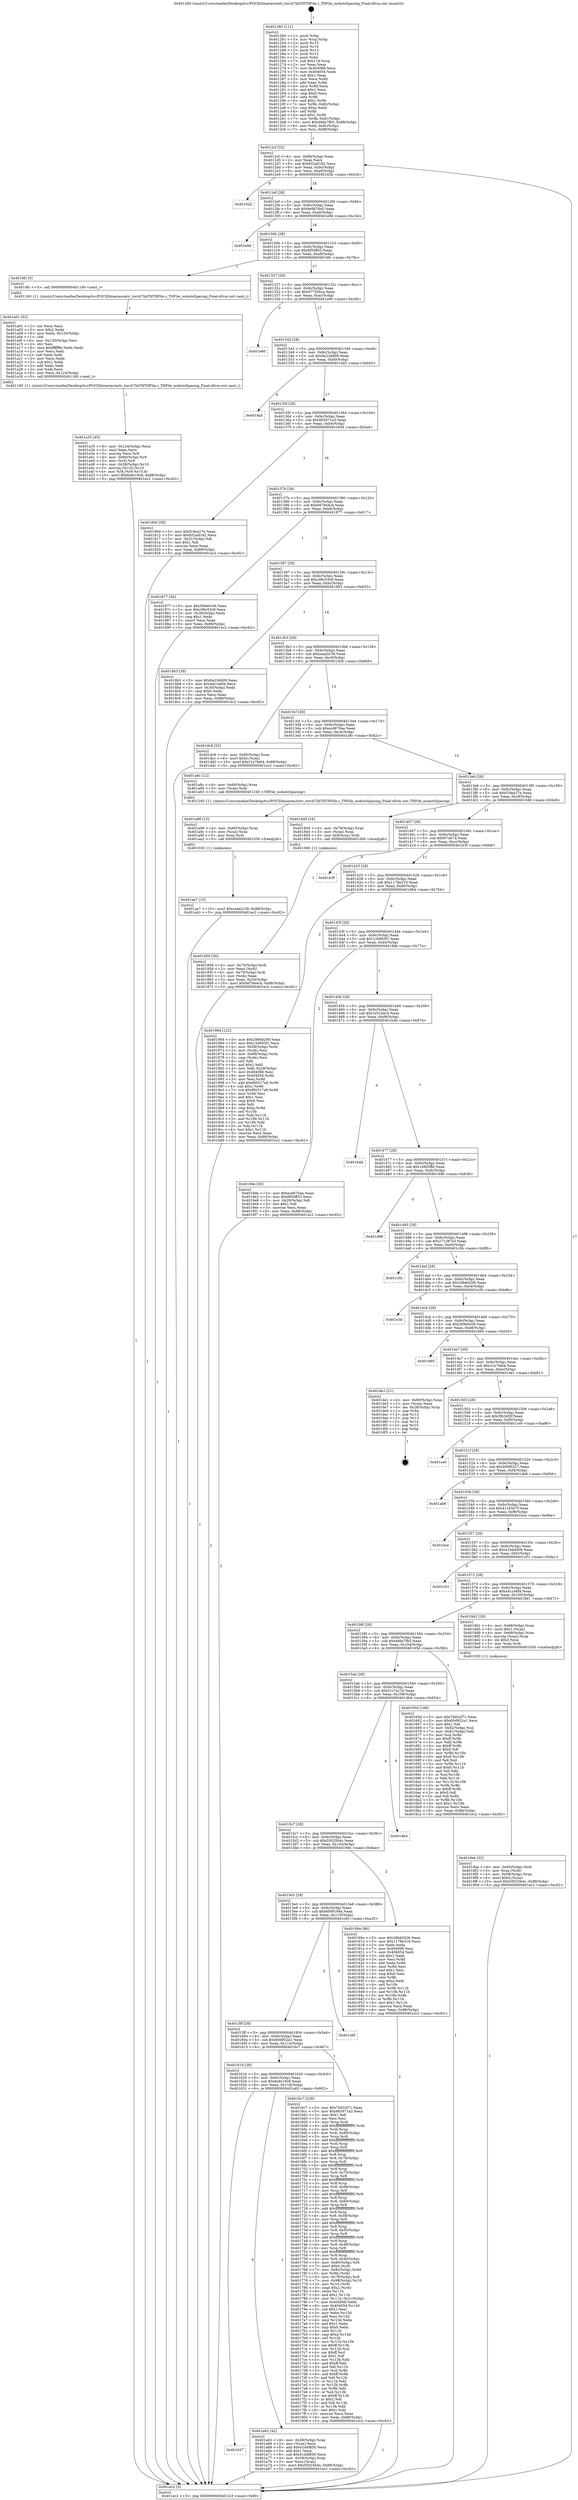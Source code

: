 digraph "0x401260" {
  label = "0x401260 (/mnt/c/Users/mathe/Desktop/tcc/POCII/binaries/extr_torch7libTHTHFile.c_THFile_noAutoSpacing_Final-ollvm.out::main(0))"
  labelloc = "t"
  node[shape=record]

  Entry [label="",width=0.3,height=0.3,shape=circle,fillcolor=black,style=filled]
  "0x4012cf" [label="{
     0x4012cf [32]\l
     | [instrs]\l
     &nbsp;&nbsp;0x4012cf \<+6\>: mov -0x88(%rbp),%eax\l
     &nbsp;&nbsp;0x4012d5 \<+2\>: mov %eax,%ecx\l
     &nbsp;&nbsp;0x4012d7 \<+6\>: sub $0x832a8182,%ecx\l
     &nbsp;&nbsp;0x4012dd \<+6\>: mov %eax,-0x9c(%rbp)\l
     &nbsp;&nbsp;0x4012e3 \<+6\>: mov %ecx,-0xa0(%rbp)\l
     &nbsp;&nbsp;0x4012e9 \<+6\>: je 000000000040182b \<main+0x5cb\>\l
  }"]
  "0x40182b" [label="{
     0x40182b\l
  }", style=dashed]
  "0x4012ef" [label="{
     0x4012ef [28]\l
     | [instrs]\l
     &nbsp;&nbsp;0x4012ef \<+5\>: jmp 00000000004012f4 \<main+0x94\>\l
     &nbsp;&nbsp;0x4012f4 \<+6\>: mov -0x9c(%rbp),%eax\l
     &nbsp;&nbsp;0x4012fa \<+5\>: sub $0x8e9b76a5,%eax\l
     &nbsp;&nbsp;0x4012ff \<+6\>: mov %eax,-0xa4(%rbp)\l
     &nbsp;&nbsp;0x401305 \<+6\>: je 0000000000401e9d \<main+0xc3d\>\l
  }"]
  Exit [label="",width=0.3,height=0.3,shape=circle,fillcolor=black,style=filled,peripheries=2]
  "0x401e9d" [label="{
     0x401e9d\l
  }", style=dashed]
  "0x40130b" [label="{
     0x40130b [28]\l
     | [instrs]\l
     &nbsp;&nbsp;0x40130b \<+5\>: jmp 0000000000401310 \<main+0xb0\>\l
     &nbsp;&nbsp;0x401310 \<+6\>: mov -0x9c(%rbp),%eax\l
     &nbsp;&nbsp;0x401316 \<+5\>: sub $0x8f50ff33,%eax\l
     &nbsp;&nbsp;0x40131b \<+6\>: mov %eax,-0xa8(%rbp)\l
     &nbsp;&nbsp;0x401321 \<+6\>: je 00000000004019fc \<main+0x79c\>\l
  }"]
  "0x401aa7" [label="{
     0x401aa7 [15]\l
     | [instrs]\l
     &nbsp;&nbsp;0x401aa7 \<+10\>: movl $0xcead2c39,-0x88(%rbp)\l
     &nbsp;&nbsp;0x401ab1 \<+5\>: jmp 0000000000401ec2 \<main+0xc62\>\l
  }"]
  "0x4019fc" [label="{
     0x4019fc [5]\l
     | [instrs]\l
     &nbsp;&nbsp;0x4019fc \<+5\>: call 0000000000401160 \<next_i\>\l
     | [calls]\l
     &nbsp;&nbsp;0x401160 \{1\} (/mnt/c/Users/mathe/Desktop/tcc/POCII/binaries/extr_torch7libTHTHFile.c_THFile_noAutoSpacing_Final-ollvm.out::next_i)\l
  }"]
  "0x401327" [label="{
     0x401327 [28]\l
     | [instrs]\l
     &nbsp;&nbsp;0x401327 \<+5\>: jmp 000000000040132c \<main+0xcc\>\l
     &nbsp;&nbsp;0x40132c \<+6\>: mov -0x9c(%rbp),%eax\l
     &nbsp;&nbsp;0x401332 \<+5\>: sub $0x97755bca,%eax\l
     &nbsp;&nbsp;0x401337 \<+6\>: mov %eax,-0xac(%rbp)\l
     &nbsp;&nbsp;0x40133d \<+6\>: je 0000000000401e60 \<main+0xc00\>\l
  }"]
  "0x401a98" [label="{
     0x401a98 [15]\l
     | [instrs]\l
     &nbsp;&nbsp;0x401a98 \<+4\>: mov -0x60(%rbp),%rax\l
     &nbsp;&nbsp;0x401a9c \<+3\>: mov (%rax),%rax\l
     &nbsp;&nbsp;0x401a9f \<+3\>: mov %rax,%rdi\l
     &nbsp;&nbsp;0x401aa2 \<+5\>: call 0000000000401030 \<free@plt\>\l
     | [calls]\l
     &nbsp;&nbsp;0x401030 \{1\} (unknown)\l
  }"]
  "0x401e60" [label="{
     0x401e60\l
  }", style=dashed]
  "0x401343" [label="{
     0x401343 [28]\l
     | [instrs]\l
     &nbsp;&nbsp;0x401343 \<+5\>: jmp 0000000000401348 \<main+0xe8\>\l
     &nbsp;&nbsp;0x401348 \<+6\>: mov -0x9c(%rbp),%eax\l
     &nbsp;&nbsp;0x40134e \<+5\>: sub $0x9a23dd09,%eax\l
     &nbsp;&nbsp;0x401353 \<+6\>: mov %eax,-0xb0(%rbp)\l
     &nbsp;&nbsp;0x401359 \<+6\>: je 0000000000401da5 \<main+0xb45\>\l
  }"]
  "0x401637" [label="{
     0x401637\l
  }", style=dashed]
  "0x401da5" [label="{
     0x401da5\l
  }", style=dashed]
  "0x40135f" [label="{
     0x40135f [28]\l
     | [instrs]\l
     &nbsp;&nbsp;0x40135f \<+5\>: jmp 0000000000401364 \<main+0x104\>\l
     &nbsp;&nbsp;0x401364 \<+6\>: mov -0x9c(%rbp),%eax\l
     &nbsp;&nbsp;0x40136a \<+5\>: sub $0x9b5971a3,%eax\l
     &nbsp;&nbsp;0x40136f \<+6\>: mov %eax,-0xb4(%rbp)\l
     &nbsp;&nbsp;0x401375 \<+6\>: je 000000000040180d \<main+0x5ad\>\l
  }"]
  "0x401a62" [label="{
     0x401a62 [42]\l
     | [instrs]\l
     &nbsp;&nbsp;0x401a62 \<+4\>: mov -0x58(%rbp),%rax\l
     &nbsp;&nbsp;0x401a66 \<+2\>: mov (%rax),%ecx\l
     &nbsp;&nbsp;0x401a68 \<+6\>: add $0x41d4f850,%ecx\l
     &nbsp;&nbsp;0x401a6e \<+3\>: add $0x1,%ecx\l
     &nbsp;&nbsp;0x401a71 \<+6\>: sub $0x41d4f850,%ecx\l
     &nbsp;&nbsp;0x401a77 \<+4\>: mov -0x58(%rbp),%rax\l
     &nbsp;&nbsp;0x401a7b \<+2\>: mov %ecx,(%rax)\l
     &nbsp;&nbsp;0x401a7d \<+10\>: movl $0x55025b4c,-0x88(%rbp)\l
     &nbsp;&nbsp;0x401a87 \<+5\>: jmp 0000000000401ec2 \<main+0xc62\>\l
  }"]
  "0x40180d" [label="{
     0x40180d [30]\l
     | [instrs]\l
     &nbsp;&nbsp;0x40180d \<+5\>: mov $0xf18ea27e,%eax\l
     &nbsp;&nbsp;0x401812 \<+5\>: mov $0x832a8182,%ecx\l
     &nbsp;&nbsp;0x401817 \<+3\>: mov -0x31(%rbp),%dl\l
     &nbsp;&nbsp;0x40181a \<+3\>: test $0x1,%dl\l
     &nbsp;&nbsp;0x40181d \<+3\>: cmovne %ecx,%eax\l
     &nbsp;&nbsp;0x401820 \<+6\>: mov %eax,-0x88(%rbp)\l
     &nbsp;&nbsp;0x401826 \<+5\>: jmp 0000000000401ec2 \<main+0xc62\>\l
  }"]
  "0x40137b" [label="{
     0x40137b [28]\l
     | [instrs]\l
     &nbsp;&nbsp;0x40137b \<+5\>: jmp 0000000000401380 \<main+0x120\>\l
     &nbsp;&nbsp;0x401380 \<+6\>: mov -0x9c(%rbp),%eax\l
     &nbsp;&nbsp;0x401386 \<+5\>: sub $0x9d76e4cd,%eax\l
     &nbsp;&nbsp;0x40138b \<+6\>: mov %eax,-0xb8(%rbp)\l
     &nbsp;&nbsp;0x401391 \<+6\>: je 0000000000401877 \<main+0x617\>\l
  }"]
  "0x401a35" [label="{
     0x401a35 [45]\l
     | [instrs]\l
     &nbsp;&nbsp;0x401a35 \<+6\>: mov -0x124(%rbp),%ecx\l
     &nbsp;&nbsp;0x401a3b \<+3\>: imul %eax,%ecx\l
     &nbsp;&nbsp;0x401a3e \<+3\>: movslq %ecx,%r8\l
     &nbsp;&nbsp;0x401a41 \<+4\>: mov -0x60(%rbp),%r9\l
     &nbsp;&nbsp;0x401a45 \<+3\>: mov (%r9),%r9\l
     &nbsp;&nbsp;0x401a48 \<+4\>: mov -0x58(%rbp),%r10\l
     &nbsp;&nbsp;0x401a4c \<+3\>: movslq (%r10),%r10\l
     &nbsp;&nbsp;0x401a4f \<+4\>: mov %r8,(%r9,%r10,8)\l
     &nbsp;&nbsp;0x401a53 \<+10\>: movl $0x6e8c19c8,-0x88(%rbp)\l
     &nbsp;&nbsp;0x401a5d \<+5\>: jmp 0000000000401ec2 \<main+0xc62\>\l
  }"]
  "0x401877" [label="{
     0x401877 [30]\l
     | [instrs]\l
     &nbsp;&nbsp;0x401877 \<+5\>: mov $0x309e0c06,%eax\l
     &nbsp;&nbsp;0x40187c \<+5\>: mov $0xc96c53c9,%ecx\l
     &nbsp;&nbsp;0x401881 \<+3\>: mov -0x30(%rbp),%edx\l
     &nbsp;&nbsp;0x401884 \<+3\>: cmp $0x1,%edx\l
     &nbsp;&nbsp;0x401887 \<+3\>: cmovl %ecx,%eax\l
     &nbsp;&nbsp;0x40188a \<+6\>: mov %eax,-0x88(%rbp)\l
     &nbsp;&nbsp;0x401890 \<+5\>: jmp 0000000000401ec2 \<main+0xc62\>\l
  }"]
  "0x401397" [label="{
     0x401397 [28]\l
     | [instrs]\l
     &nbsp;&nbsp;0x401397 \<+5\>: jmp 000000000040139c \<main+0x13c\>\l
     &nbsp;&nbsp;0x40139c \<+6\>: mov -0x9c(%rbp),%eax\l
     &nbsp;&nbsp;0x4013a2 \<+5\>: sub $0xc96c53c9,%eax\l
     &nbsp;&nbsp;0x4013a7 \<+6\>: mov %eax,-0xbc(%rbp)\l
     &nbsp;&nbsp;0x4013ad \<+6\>: je 00000000004018b3 \<main+0x653\>\l
  }"]
  "0x401a01" [label="{
     0x401a01 [52]\l
     | [instrs]\l
     &nbsp;&nbsp;0x401a01 \<+2\>: xor %ecx,%ecx\l
     &nbsp;&nbsp;0x401a03 \<+5\>: mov $0x2,%edx\l
     &nbsp;&nbsp;0x401a08 \<+6\>: mov %edx,-0x120(%rbp)\l
     &nbsp;&nbsp;0x401a0e \<+1\>: cltd\l
     &nbsp;&nbsp;0x401a0f \<+6\>: mov -0x120(%rbp),%esi\l
     &nbsp;&nbsp;0x401a15 \<+2\>: idiv %esi\l
     &nbsp;&nbsp;0x401a17 \<+6\>: imul $0xfffffffe,%edx,%edx\l
     &nbsp;&nbsp;0x401a1d \<+2\>: mov %ecx,%edi\l
     &nbsp;&nbsp;0x401a1f \<+2\>: sub %edx,%edi\l
     &nbsp;&nbsp;0x401a21 \<+2\>: mov %ecx,%edx\l
     &nbsp;&nbsp;0x401a23 \<+3\>: sub $0x1,%edx\l
     &nbsp;&nbsp;0x401a26 \<+2\>: add %edx,%edi\l
     &nbsp;&nbsp;0x401a28 \<+2\>: sub %edi,%ecx\l
     &nbsp;&nbsp;0x401a2a \<+6\>: mov %ecx,-0x124(%rbp)\l
     &nbsp;&nbsp;0x401a30 \<+5\>: call 0000000000401160 \<next_i\>\l
     | [calls]\l
     &nbsp;&nbsp;0x401160 \{1\} (/mnt/c/Users/mathe/Desktop/tcc/POCII/binaries/extr_torch7libTHTHFile.c_THFile_noAutoSpacing_Final-ollvm.out::next_i)\l
  }"]
  "0x4018b3" [label="{
     0x4018b3 [30]\l
     | [instrs]\l
     &nbsp;&nbsp;0x4018b3 \<+5\>: mov $0x9a23dd09,%eax\l
     &nbsp;&nbsp;0x4018b8 \<+5\>: mov $0x44c1e6f4,%ecx\l
     &nbsp;&nbsp;0x4018bd \<+3\>: mov -0x30(%rbp),%edx\l
     &nbsp;&nbsp;0x4018c0 \<+3\>: cmp $0x0,%edx\l
     &nbsp;&nbsp;0x4018c3 \<+3\>: cmove %ecx,%eax\l
     &nbsp;&nbsp;0x4018c6 \<+6\>: mov %eax,-0x88(%rbp)\l
     &nbsp;&nbsp;0x4018cc \<+5\>: jmp 0000000000401ec2 \<main+0xc62\>\l
  }"]
  "0x4013b3" [label="{
     0x4013b3 [28]\l
     | [instrs]\l
     &nbsp;&nbsp;0x4013b3 \<+5\>: jmp 00000000004013b8 \<main+0x158\>\l
     &nbsp;&nbsp;0x4013b8 \<+6\>: mov -0x9c(%rbp),%eax\l
     &nbsp;&nbsp;0x4013be \<+5\>: sub $0xcead2c39,%eax\l
     &nbsp;&nbsp;0x4013c3 \<+6\>: mov %eax,-0xc0(%rbp)\l
     &nbsp;&nbsp;0x4013c9 \<+6\>: je 0000000000401dc8 \<main+0xb68\>\l
  }"]
  "0x4018ee" [label="{
     0x4018ee [32]\l
     | [instrs]\l
     &nbsp;&nbsp;0x4018ee \<+4\>: mov -0x60(%rbp),%rdi\l
     &nbsp;&nbsp;0x4018f2 \<+3\>: mov %rax,(%rdi)\l
     &nbsp;&nbsp;0x4018f5 \<+4\>: mov -0x58(%rbp),%rax\l
     &nbsp;&nbsp;0x4018f9 \<+6\>: movl $0x0,(%rax)\l
     &nbsp;&nbsp;0x4018ff \<+10\>: movl $0x55025b4c,-0x88(%rbp)\l
     &nbsp;&nbsp;0x401909 \<+5\>: jmp 0000000000401ec2 \<main+0xc62\>\l
  }"]
  "0x401dc8" [label="{
     0x401dc8 [25]\l
     | [instrs]\l
     &nbsp;&nbsp;0x401dc8 \<+4\>: mov -0x80(%rbp),%rax\l
     &nbsp;&nbsp;0x401dcc \<+6\>: movl $0x0,(%rax)\l
     &nbsp;&nbsp;0x401dd2 \<+10\>: movl $0x31e7fa64,-0x88(%rbp)\l
     &nbsp;&nbsp;0x401ddc \<+5\>: jmp 0000000000401ec2 \<main+0xc62\>\l
  }"]
  "0x4013cf" [label="{
     0x4013cf [28]\l
     | [instrs]\l
     &nbsp;&nbsp;0x4013cf \<+5\>: jmp 00000000004013d4 \<main+0x174\>\l
     &nbsp;&nbsp;0x4013d4 \<+6\>: mov -0x9c(%rbp),%eax\l
     &nbsp;&nbsp;0x4013da \<+5\>: sub $0xecd670ae,%eax\l
     &nbsp;&nbsp;0x4013df \<+6\>: mov %eax,-0xc4(%rbp)\l
     &nbsp;&nbsp;0x4013e5 \<+6\>: je 0000000000401a8c \<main+0x82c\>\l
  }"]
  "0x401859" [label="{
     0x401859 [30]\l
     | [instrs]\l
     &nbsp;&nbsp;0x401859 \<+4\>: mov -0x70(%rbp),%rdi\l
     &nbsp;&nbsp;0x40185d \<+2\>: mov %eax,(%rdi)\l
     &nbsp;&nbsp;0x40185f \<+4\>: mov -0x70(%rbp),%rdi\l
     &nbsp;&nbsp;0x401863 \<+2\>: mov (%rdi),%eax\l
     &nbsp;&nbsp;0x401865 \<+3\>: mov %eax,-0x30(%rbp)\l
     &nbsp;&nbsp;0x401868 \<+10\>: movl $0x9d76e4cd,-0x88(%rbp)\l
     &nbsp;&nbsp;0x401872 \<+5\>: jmp 0000000000401ec2 \<main+0xc62\>\l
  }"]
  "0x401a8c" [label="{
     0x401a8c [12]\l
     | [instrs]\l
     &nbsp;&nbsp;0x401a8c \<+4\>: mov -0x60(%rbp),%rax\l
     &nbsp;&nbsp;0x401a90 \<+3\>: mov (%rax),%rdi\l
     &nbsp;&nbsp;0x401a93 \<+5\>: call 0000000000401240 \<THFile_noAutoSpacing\>\l
     | [calls]\l
     &nbsp;&nbsp;0x401240 \{1\} (/mnt/c/Users/mathe/Desktop/tcc/POCII/binaries/extr_torch7libTHTHFile.c_THFile_noAutoSpacing_Final-ollvm.out::THFile_noAutoSpacing)\l
  }"]
  "0x4013eb" [label="{
     0x4013eb [28]\l
     | [instrs]\l
     &nbsp;&nbsp;0x4013eb \<+5\>: jmp 00000000004013f0 \<main+0x190\>\l
     &nbsp;&nbsp;0x4013f0 \<+6\>: mov -0x9c(%rbp),%eax\l
     &nbsp;&nbsp;0x4013f6 \<+5\>: sub $0xf18ea27e,%eax\l
     &nbsp;&nbsp;0x4013fb \<+6\>: mov %eax,-0xc8(%rbp)\l
     &nbsp;&nbsp;0x401401 \<+6\>: je 0000000000401849 \<main+0x5e9\>\l
  }"]
  "0x40161b" [label="{
     0x40161b [28]\l
     | [instrs]\l
     &nbsp;&nbsp;0x40161b \<+5\>: jmp 0000000000401620 \<main+0x3c0\>\l
     &nbsp;&nbsp;0x401620 \<+6\>: mov -0x9c(%rbp),%eax\l
     &nbsp;&nbsp;0x401626 \<+5\>: sub $0x6e8c19c8,%eax\l
     &nbsp;&nbsp;0x40162b \<+6\>: mov %eax,-0x118(%rbp)\l
     &nbsp;&nbsp;0x401631 \<+6\>: je 0000000000401a62 \<main+0x802\>\l
  }"]
  "0x401849" [label="{
     0x401849 [16]\l
     | [instrs]\l
     &nbsp;&nbsp;0x401849 \<+4\>: mov -0x78(%rbp),%rax\l
     &nbsp;&nbsp;0x40184d \<+3\>: mov (%rax),%rax\l
     &nbsp;&nbsp;0x401850 \<+4\>: mov 0x8(%rax),%rdi\l
     &nbsp;&nbsp;0x401854 \<+5\>: call 0000000000401060 \<atoi@plt\>\l
     | [calls]\l
     &nbsp;&nbsp;0x401060 \{1\} (unknown)\l
  }"]
  "0x401407" [label="{
     0x401407 [28]\l
     | [instrs]\l
     &nbsp;&nbsp;0x401407 \<+5\>: jmp 000000000040140c \<main+0x1ac\>\l
     &nbsp;&nbsp;0x40140c \<+6\>: mov -0x9c(%rbp),%eax\l
     &nbsp;&nbsp;0x401412 \<+5\>: sub $0x97cfc74,%eax\l
     &nbsp;&nbsp;0x401417 \<+6\>: mov %eax,-0xcc(%rbp)\l
     &nbsp;&nbsp;0x40141d \<+6\>: je 0000000000401b3f \<main+0x8df\>\l
  }"]
  "0x4016c7" [label="{
     0x4016c7 [326]\l
     | [instrs]\l
     &nbsp;&nbsp;0x4016c7 \<+5\>: mov $0x7b92cf71,%eax\l
     &nbsp;&nbsp;0x4016cc \<+5\>: mov $0x9b5971a3,%ecx\l
     &nbsp;&nbsp;0x4016d1 \<+2\>: mov $0x1,%dl\l
     &nbsp;&nbsp;0x4016d3 \<+2\>: xor %esi,%esi\l
     &nbsp;&nbsp;0x4016d5 \<+3\>: mov %rsp,%rdi\l
     &nbsp;&nbsp;0x4016d8 \<+4\>: add $0xfffffffffffffff0,%rdi\l
     &nbsp;&nbsp;0x4016dc \<+3\>: mov %rdi,%rsp\l
     &nbsp;&nbsp;0x4016df \<+4\>: mov %rdi,-0x80(%rbp)\l
     &nbsp;&nbsp;0x4016e3 \<+3\>: mov %rsp,%rdi\l
     &nbsp;&nbsp;0x4016e6 \<+4\>: add $0xfffffffffffffff0,%rdi\l
     &nbsp;&nbsp;0x4016ea \<+3\>: mov %rdi,%rsp\l
     &nbsp;&nbsp;0x4016ed \<+3\>: mov %rsp,%r8\l
     &nbsp;&nbsp;0x4016f0 \<+4\>: add $0xfffffffffffffff0,%r8\l
     &nbsp;&nbsp;0x4016f4 \<+3\>: mov %r8,%rsp\l
     &nbsp;&nbsp;0x4016f7 \<+4\>: mov %r8,-0x78(%rbp)\l
     &nbsp;&nbsp;0x4016fb \<+3\>: mov %rsp,%r8\l
     &nbsp;&nbsp;0x4016fe \<+4\>: add $0xfffffffffffffff0,%r8\l
     &nbsp;&nbsp;0x401702 \<+3\>: mov %r8,%rsp\l
     &nbsp;&nbsp;0x401705 \<+4\>: mov %r8,-0x70(%rbp)\l
     &nbsp;&nbsp;0x401709 \<+3\>: mov %rsp,%r8\l
     &nbsp;&nbsp;0x40170c \<+4\>: add $0xfffffffffffffff0,%r8\l
     &nbsp;&nbsp;0x401710 \<+3\>: mov %r8,%rsp\l
     &nbsp;&nbsp;0x401713 \<+4\>: mov %r8,-0x68(%rbp)\l
     &nbsp;&nbsp;0x401717 \<+3\>: mov %rsp,%r8\l
     &nbsp;&nbsp;0x40171a \<+4\>: add $0xfffffffffffffff0,%r8\l
     &nbsp;&nbsp;0x40171e \<+3\>: mov %r8,%rsp\l
     &nbsp;&nbsp;0x401721 \<+4\>: mov %r8,-0x60(%rbp)\l
     &nbsp;&nbsp;0x401725 \<+3\>: mov %rsp,%r8\l
     &nbsp;&nbsp;0x401728 \<+4\>: add $0xfffffffffffffff0,%r8\l
     &nbsp;&nbsp;0x40172c \<+3\>: mov %r8,%rsp\l
     &nbsp;&nbsp;0x40172f \<+4\>: mov %r8,-0x58(%rbp)\l
     &nbsp;&nbsp;0x401733 \<+3\>: mov %rsp,%r8\l
     &nbsp;&nbsp;0x401736 \<+4\>: add $0xfffffffffffffff0,%r8\l
     &nbsp;&nbsp;0x40173a \<+3\>: mov %r8,%rsp\l
     &nbsp;&nbsp;0x40173d \<+4\>: mov %r8,-0x50(%rbp)\l
     &nbsp;&nbsp;0x401741 \<+3\>: mov %rsp,%r8\l
     &nbsp;&nbsp;0x401744 \<+4\>: add $0xfffffffffffffff0,%r8\l
     &nbsp;&nbsp;0x401748 \<+3\>: mov %r8,%rsp\l
     &nbsp;&nbsp;0x40174b \<+4\>: mov %r8,-0x48(%rbp)\l
     &nbsp;&nbsp;0x40174f \<+3\>: mov %rsp,%r8\l
     &nbsp;&nbsp;0x401752 \<+4\>: add $0xfffffffffffffff0,%r8\l
     &nbsp;&nbsp;0x401756 \<+3\>: mov %r8,%rsp\l
     &nbsp;&nbsp;0x401759 \<+4\>: mov %r8,-0x40(%rbp)\l
     &nbsp;&nbsp;0x40175d \<+4\>: mov -0x80(%rbp),%r8\l
     &nbsp;&nbsp;0x401761 \<+7\>: movl $0x0,(%r8)\l
     &nbsp;&nbsp;0x401768 \<+7\>: mov -0x8c(%rbp),%r9d\l
     &nbsp;&nbsp;0x40176f \<+3\>: mov %r9d,(%rdi)\l
     &nbsp;&nbsp;0x401772 \<+4\>: mov -0x78(%rbp),%r8\l
     &nbsp;&nbsp;0x401776 \<+7\>: mov -0x98(%rbp),%r10\l
     &nbsp;&nbsp;0x40177d \<+3\>: mov %r10,(%r8)\l
     &nbsp;&nbsp;0x401780 \<+3\>: cmpl $0x2,(%rdi)\l
     &nbsp;&nbsp;0x401783 \<+4\>: setne %r11b\l
     &nbsp;&nbsp;0x401787 \<+4\>: and $0x1,%r11b\l
     &nbsp;&nbsp;0x40178b \<+4\>: mov %r11b,-0x31(%rbp)\l
     &nbsp;&nbsp;0x40178f \<+7\>: mov 0x404068,%ebx\l
     &nbsp;&nbsp;0x401796 \<+8\>: mov 0x404054,%r14d\l
     &nbsp;&nbsp;0x40179e \<+3\>: sub $0x1,%esi\l
     &nbsp;&nbsp;0x4017a1 \<+3\>: mov %ebx,%r15d\l
     &nbsp;&nbsp;0x4017a4 \<+3\>: add %esi,%r15d\l
     &nbsp;&nbsp;0x4017a7 \<+4\>: imul %r15d,%ebx\l
     &nbsp;&nbsp;0x4017ab \<+3\>: and $0x1,%ebx\l
     &nbsp;&nbsp;0x4017ae \<+3\>: cmp $0x0,%ebx\l
     &nbsp;&nbsp;0x4017b1 \<+4\>: sete %r11b\l
     &nbsp;&nbsp;0x4017b5 \<+4\>: cmp $0xa,%r14d\l
     &nbsp;&nbsp;0x4017b9 \<+4\>: setl %r12b\l
     &nbsp;&nbsp;0x4017bd \<+3\>: mov %r11b,%r13b\l
     &nbsp;&nbsp;0x4017c0 \<+4\>: xor $0xff,%r13b\l
     &nbsp;&nbsp;0x4017c4 \<+3\>: mov %r12b,%sil\l
     &nbsp;&nbsp;0x4017c7 \<+4\>: xor $0xff,%sil\l
     &nbsp;&nbsp;0x4017cb \<+3\>: xor $0x1,%dl\l
     &nbsp;&nbsp;0x4017ce \<+3\>: mov %r13b,%dil\l
     &nbsp;&nbsp;0x4017d1 \<+4\>: and $0xff,%dil\l
     &nbsp;&nbsp;0x4017d5 \<+3\>: and %dl,%r11b\l
     &nbsp;&nbsp;0x4017d8 \<+3\>: mov %sil,%r8b\l
     &nbsp;&nbsp;0x4017db \<+4\>: and $0xff,%r8b\l
     &nbsp;&nbsp;0x4017df \<+3\>: and %dl,%r12b\l
     &nbsp;&nbsp;0x4017e2 \<+3\>: or %r11b,%dil\l
     &nbsp;&nbsp;0x4017e5 \<+3\>: or %r12b,%r8b\l
     &nbsp;&nbsp;0x4017e8 \<+3\>: xor %r8b,%dil\l
     &nbsp;&nbsp;0x4017eb \<+3\>: or %sil,%r13b\l
     &nbsp;&nbsp;0x4017ee \<+4\>: xor $0xff,%r13b\l
     &nbsp;&nbsp;0x4017f2 \<+3\>: or $0x1,%dl\l
     &nbsp;&nbsp;0x4017f5 \<+3\>: and %dl,%r13b\l
     &nbsp;&nbsp;0x4017f8 \<+3\>: or %r13b,%dil\l
     &nbsp;&nbsp;0x4017fb \<+4\>: test $0x1,%dil\l
     &nbsp;&nbsp;0x4017ff \<+3\>: cmovne %ecx,%eax\l
     &nbsp;&nbsp;0x401802 \<+6\>: mov %eax,-0x88(%rbp)\l
     &nbsp;&nbsp;0x401808 \<+5\>: jmp 0000000000401ec2 \<main+0xc62\>\l
  }"]
  "0x401b3f" [label="{
     0x401b3f\l
  }", style=dashed]
  "0x401423" [label="{
     0x401423 [28]\l
     | [instrs]\l
     &nbsp;&nbsp;0x401423 \<+5\>: jmp 0000000000401428 \<main+0x1c8\>\l
     &nbsp;&nbsp;0x401428 \<+6\>: mov -0x9c(%rbp),%eax\l
     &nbsp;&nbsp;0x40142e \<+5\>: sub $0x1178e319,%eax\l
     &nbsp;&nbsp;0x401433 \<+6\>: mov %eax,-0xd0(%rbp)\l
     &nbsp;&nbsp;0x401439 \<+6\>: je 0000000000401964 \<main+0x704\>\l
  }"]
  "0x4015ff" [label="{
     0x4015ff [28]\l
     | [instrs]\l
     &nbsp;&nbsp;0x4015ff \<+5\>: jmp 0000000000401604 \<main+0x3a4\>\l
     &nbsp;&nbsp;0x401604 \<+6\>: mov -0x9c(%rbp),%eax\l
     &nbsp;&nbsp;0x40160a \<+5\>: sub $0x60d952a1,%eax\l
     &nbsp;&nbsp;0x40160f \<+6\>: mov %eax,-0x114(%rbp)\l
     &nbsp;&nbsp;0x401615 \<+6\>: je 00000000004016c7 \<main+0x467\>\l
  }"]
  "0x401964" [label="{
     0x401964 [122]\l
     | [instrs]\l
     &nbsp;&nbsp;0x401964 \<+5\>: mov $0x29b6d206,%eax\l
     &nbsp;&nbsp;0x401969 \<+5\>: mov $0x126993f1,%ecx\l
     &nbsp;&nbsp;0x40196e \<+4\>: mov -0x58(%rbp),%rdx\l
     &nbsp;&nbsp;0x401972 \<+2\>: mov (%rdx),%esi\l
     &nbsp;&nbsp;0x401974 \<+4\>: mov -0x68(%rbp),%rdx\l
     &nbsp;&nbsp;0x401978 \<+2\>: cmp (%rdx),%esi\l
     &nbsp;&nbsp;0x40197a \<+4\>: setl %dil\l
     &nbsp;&nbsp;0x40197e \<+4\>: and $0x1,%dil\l
     &nbsp;&nbsp;0x401982 \<+4\>: mov %dil,-0x29(%rbp)\l
     &nbsp;&nbsp;0x401986 \<+7\>: mov 0x404068,%esi\l
     &nbsp;&nbsp;0x40198d \<+8\>: mov 0x404054,%r8d\l
     &nbsp;&nbsp;0x401995 \<+3\>: mov %esi,%r9d\l
     &nbsp;&nbsp;0x401998 \<+7\>: add $0xf60317a9,%r9d\l
     &nbsp;&nbsp;0x40199f \<+4\>: sub $0x1,%r9d\l
     &nbsp;&nbsp;0x4019a3 \<+7\>: sub $0xf60317a9,%r9d\l
     &nbsp;&nbsp;0x4019aa \<+4\>: imul %r9d,%esi\l
     &nbsp;&nbsp;0x4019ae \<+3\>: and $0x1,%esi\l
     &nbsp;&nbsp;0x4019b1 \<+3\>: cmp $0x0,%esi\l
     &nbsp;&nbsp;0x4019b4 \<+4\>: sete %dil\l
     &nbsp;&nbsp;0x4019b8 \<+4\>: cmp $0xa,%r8d\l
     &nbsp;&nbsp;0x4019bc \<+4\>: setl %r10b\l
     &nbsp;&nbsp;0x4019c0 \<+3\>: mov %dil,%r11b\l
     &nbsp;&nbsp;0x4019c3 \<+3\>: and %r10b,%r11b\l
     &nbsp;&nbsp;0x4019c6 \<+3\>: xor %r10b,%dil\l
     &nbsp;&nbsp;0x4019c9 \<+3\>: or %dil,%r11b\l
     &nbsp;&nbsp;0x4019cc \<+4\>: test $0x1,%r11b\l
     &nbsp;&nbsp;0x4019d0 \<+3\>: cmovne %ecx,%eax\l
     &nbsp;&nbsp;0x4019d3 \<+6\>: mov %eax,-0x88(%rbp)\l
     &nbsp;&nbsp;0x4019d9 \<+5\>: jmp 0000000000401ec2 \<main+0xc62\>\l
  }"]
  "0x40143f" [label="{
     0x40143f [28]\l
     | [instrs]\l
     &nbsp;&nbsp;0x40143f \<+5\>: jmp 0000000000401444 \<main+0x1e4\>\l
     &nbsp;&nbsp;0x401444 \<+6\>: mov -0x9c(%rbp),%eax\l
     &nbsp;&nbsp;0x40144a \<+5\>: sub $0x126993f1,%eax\l
     &nbsp;&nbsp;0x40144f \<+6\>: mov %eax,-0xd4(%rbp)\l
     &nbsp;&nbsp;0x401455 \<+6\>: je 00000000004019de \<main+0x77e\>\l
  }"]
  "0x401c85" [label="{
     0x401c85\l
  }", style=dashed]
  "0x4019de" [label="{
     0x4019de [30]\l
     | [instrs]\l
     &nbsp;&nbsp;0x4019de \<+5\>: mov $0xecd670ae,%eax\l
     &nbsp;&nbsp;0x4019e3 \<+5\>: mov $0x8f50ff33,%ecx\l
     &nbsp;&nbsp;0x4019e8 \<+3\>: mov -0x29(%rbp),%dl\l
     &nbsp;&nbsp;0x4019eb \<+3\>: test $0x1,%dl\l
     &nbsp;&nbsp;0x4019ee \<+3\>: cmovne %ecx,%eax\l
     &nbsp;&nbsp;0x4019f1 \<+6\>: mov %eax,-0x88(%rbp)\l
     &nbsp;&nbsp;0x4019f7 \<+5\>: jmp 0000000000401ec2 \<main+0xc62\>\l
  }"]
  "0x40145b" [label="{
     0x40145b [28]\l
     | [instrs]\l
     &nbsp;&nbsp;0x40145b \<+5\>: jmp 0000000000401460 \<main+0x200\>\l
     &nbsp;&nbsp;0x401460 \<+6\>: mov -0x9c(%rbp),%eax\l
     &nbsp;&nbsp;0x401466 \<+5\>: sub $0x1e51bec4,%eax\l
     &nbsp;&nbsp;0x40146b \<+6\>: mov %eax,-0xd8(%rbp)\l
     &nbsp;&nbsp;0x401471 \<+6\>: je 0000000000401bdd \<main+0x97d\>\l
  }"]
  "0x4015e3" [label="{
     0x4015e3 [28]\l
     | [instrs]\l
     &nbsp;&nbsp;0x4015e3 \<+5\>: jmp 00000000004015e8 \<main+0x388\>\l
     &nbsp;&nbsp;0x4015e8 \<+6\>: mov -0x9c(%rbp),%eax\l
     &nbsp;&nbsp;0x4015ee \<+5\>: sub $0x6009168a,%eax\l
     &nbsp;&nbsp;0x4015f3 \<+6\>: mov %eax,-0x110(%rbp)\l
     &nbsp;&nbsp;0x4015f9 \<+6\>: je 0000000000401c85 \<main+0xa25\>\l
  }"]
  "0x401bdd" [label="{
     0x401bdd\l
  }", style=dashed]
  "0x401477" [label="{
     0x401477 [28]\l
     | [instrs]\l
     &nbsp;&nbsp;0x401477 \<+5\>: jmp 000000000040147c \<main+0x21c\>\l
     &nbsp;&nbsp;0x40147c \<+6\>: mov -0x9c(%rbp),%eax\l
     &nbsp;&nbsp;0x401482 \<+5\>: sub $0x1e905ffd,%eax\l
     &nbsp;&nbsp;0x401487 \<+6\>: mov %eax,-0xdc(%rbp)\l
     &nbsp;&nbsp;0x40148d \<+6\>: je 0000000000401d96 \<main+0xb36\>\l
  }"]
  "0x40190e" [label="{
     0x40190e [86]\l
     | [instrs]\l
     &nbsp;&nbsp;0x40190e \<+5\>: mov $0x29b6d206,%eax\l
     &nbsp;&nbsp;0x401913 \<+5\>: mov $0x1178e319,%ecx\l
     &nbsp;&nbsp;0x401918 \<+2\>: xor %edx,%edx\l
     &nbsp;&nbsp;0x40191a \<+7\>: mov 0x404068,%esi\l
     &nbsp;&nbsp;0x401921 \<+7\>: mov 0x404054,%edi\l
     &nbsp;&nbsp;0x401928 \<+3\>: sub $0x1,%edx\l
     &nbsp;&nbsp;0x40192b \<+3\>: mov %esi,%r8d\l
     &nbsp;&nbsp;0x40192e \<+3\>: add %edx,%r8d\l
     &nbsp;&nbsp;0x401931 \<+4\>: imul %r8d,%esi\l
     &nbsp;&nbsp;0x401935 \<+3\>: and $0x1,%esi\l
     &nbsp;&nbsp;0x401938 \<+3\>: cmp $0x0,%esi\l
     &nbsp;&nbsp;0x40193b \<+4\>: sete %r9b\l
     &nbsp;&nbsp;0x40193f \<+3\>: cmp $0xa,%edi\l
     &nbsp;&nbsp;0x401942 \<+4\>: setl %r10b\l
     &nbsp;&nbsp;0x401946 \<+3\>: mov %r9b,%r11b\l
     &nbsp;&nbsp;0x401949 \<+3\>: and %r10b,%r11b\l
     &nbsp;&nbsp;0x40194c \<+3\>: xor %r10b,%r9b\l
     &nbsp;&nbsp;0x40194f \<+3\>: or %r9b,%r11b\l
     &nbsp;&nbsp;0x401952 \<+4\>: test $0x1,%r11b\l
     &nbsp;&nbsp;0x401956 \<+3\>: cmovne %ecx,%eax\l
     &nbsp;&nbsp;0x401959 \<+6\>: mov %eax,-0x88(%rbp)\l
     &nbsp;&nbsp;0x40195f \<+5\>: jmp 0000000000401ec2 \<main+0xc62\>\l
  }"]
  "0x401d96" [label="{
     0x401d96\l
  }", style=dashed]
  "0x401493" [label="{
     0x401493 [28]\l
     | [instrs]\l
     &nbsp;&nbsp;0x401493 \<+5\>: jmp 0000000000401498 \<main+0x238\>\l
     &nbsp;&nbsp;0x401498 \<+6\>: mov -0x9c(%rbp),%eax\l
     &nbsp;&nbsp;0x40149e \<+5\>: sub $0x271387e3,%eax\l
     &nbsp;&nbsp;0x4014a3 \<+6\>: mov %eax,-0xe0(%rbp)\l
     &nbsp;&nbsp;0x4014a9 \<+6\>: je 0000000000401c5b \<main+0x9fb\>\l
  }"]
  "0x4015c7" [label="{
     0x4015c7 [28]\l
     | [instrs]\l
     &nbsp;&nbsp;0x4015c7 \<+5\>: jmp 00000000004015cc \<main+0x36c\>\l
     &nbsp;&nbsp;0x4015cc \<+6\>: mov -0x9c(%rbp),%eax\l
     &nbsp;&nbsp;0x4015d2 \<+5\>: sub $0x55025b4c,%eax\l
     &nbsp;&nbsp;0x4015d7 \<+6\>: mov %eax,-0x10c(%rbp)\l
     &nbsp;&nbsp;0x4015dd \<+6\>: je 000000000040190e \<main+0x6ae\>\l
  }"]
  "0x401c5b" [label="{
     0x401c5b\l
  }", style=dashed]
  "0x4014af" [label="{
     0x4014af [28]\l
     | [instrs]\l
     &nbsp;&nbsp;0x4014af \<+5\>: jmp 00000000004014b4 \<main+0x254\>\l
     &nbsp;&nbsp;0x4014b4 \<+6\>: mov -0x9c(%rbp),%eax\l
     &nbsp;&nbsp;0x4014ba \<+5\>: sub $0x29b6d206,%eax\l
     &nbsp;&nbsp;0x4014bf \<+6\>: mov %eax,-0xe4(%rbp)\l
     &nbsp;&nbsp;0x4014c5 \<+6\>: je 0000000000401e3b \<main+0xbdb\>\l
  }"]
  "0x401db4" [label="{
     0x401db4\l
  }", style=dashed]
  "0x401e3b" [label="{
     0x401e3b\l
  }", style=dashed]
  "0x4014cb" [label="{
     0x4014cb [28]\l
     | [instrs]\l
     &nbsp;&nbsp;0x4014cb \<+5\>: jmp 00000000004014d0 \<main+0x270\>\l
     &nbsp;&nbsp;0x4014d0 \<+6\>: mov -0x9c(%rbp),%eax\l
     &nbsp;&nbsp;0x4014d6 \<+5\>: sub $0x309e0c06,%eax\l
     &nbsp;&nbsp;0x4014db \<+6\>: mov %eax,-0xe8(%rbp)\l
     &nbsp;&nbsp;0x4014e1 \<+6\>: je 0000000000401895 \<main+0x635\>\l
  }"]
  "0x401260" [label="{
     0x401260 [111]\l
     | [instrs]\l
     &nbsp;&nbsp;0x401260 \<+1\>: push %rbp\l
     &nbsp;&nbsp;0x401261 \<+3\>: mov %rsp,%rbp\l
     &nbsp;&nbsp;0x401264 \<+2\>: push %r15\l
     &nbsp;&nbsp;0x401266 \<+2\>: push %r14\l
     &nbsp;&nbsp;0x401268 \<+2\>: push %r13\l
     &nbsp;&nbsp;0x40126a \<+2\>: push %r12\l
     &nbsp;&nbsp;0x40126c \<+1\>: push %rbx\l
     &nbsp;&nbsp;0x40126d \<+7\>: sub $0x118,%rsp\l
     &nbsp;&nbsp;0x401274 \<+2\>: xor %eax,%eax\l
     &nbsp;&nbsp;0x401276 \<+7\>: mov 0x404068,%ecx\l
     &nbsp;&nbsp;0x40127d \<+7\>: mov 0x404054,%edx\l
     &nbsp;&nbsp;0x401284 \<+3\>: sub $0x1,%eax\l
     &nbsp;&nbsp;0x401287 \<+3\>: mov %ecx,%r8d\l
     &nbsp;&nbsp;0x40128a \<+3\>: add %eax,%r8d\l
     &nbsp;&nbsp;0x40128d \<+4\>: imul %r8d,%ecx\l
     &nbsp;&nbsp;0x401291 \<+3\>: and $0x1,%ecx\l
     &nbsp;&nbsp;0x401294 \<+3\>: cmp $0x0,%ecx\l
     &nbsp;&nbsp;0x401297 \<+4\>: sete %r9b\l
     &nbsp;&nbsp;0x40129b \<+4\>: and $0x1,%r9b\l
     &nbsp;&nbsp;0x40129f \<+7\>: mov %r9b,-0x82(%rbp)\l
     &nbsp;&nbsp;0x4012a6 \<+3\>: cmp $0xa,%edx\l
     &nbsp;&nbsp;0x4012a9 \<+4\>: setl %r9b\l
     &nbsp;&nbsp;0x4012ad \<+4\>: and $0x1,%r9b\l
     &nbsp;&nbsp;0x4012b1 \<+7\>: mov %r9b,-0x81(%rbp)\l
     &nbsp;&nbsp;0x4012b8 \<+10\>: movl $0x49da7fb5,-0x88(%rbp)\l
     &nbsp;&nbsp;0x4012c2 \<+6\>: mov %edi,-0x8c(%rbp)\l
     &nbsp;&nbsp;0x4012c8 \<+7\>: mov %rsi,-0x98(%rbp)\l
  }"]
  "0x401895" [label="{
     0x401895\l
  }", style=dashed]
  "0x4014e7" [label="{
     0x4014e7 [28]\l
     | [instrs]\l
     &nbsp;&nbsp;0x4014e7 \<+5\>: jmp 00000000004014ec \<main+0x28c\>\l
     &nbsp;&nbsp;0x4014ec \<+6\>: mov -0x9c(%rbp),%eax\l
     &nbsp;&nbsp;0x4014f2 \<+5\>: sub $0x31e7fa64,%eax\l
     &nbsp;&nbsp;0x4014f7 \<+6\>: mov %eax,-0xec(%rbp)\l
     &nbsp;&nbsp;0x4014fd \<+6\>: je 0000000000401de1 \<main+0xb81\>\l
  }"]
  "0x401ec2" [label="{
     0x401ec2 [5]\l
     | [instrs]\l
     &nbsp;&nbsp;0x401ec2 \<+5\>: jmp 00000000004012cf \<main+0x6f\>\l
  }"]
  "0x401de1" [label="{
     0x401de1 [21]\l
     | [instrs]\l
     &nbsp;&nbsp;0x401de1 \<+4\>: mov -0x80(%rbp),%rax\l
     &nbsp;&nbsp;0x401de5 \<+2\>: mov (%rax),%eax\l
     &nbsp;&nbsp;0x401de7 \<+4\>: lea -0x28(%rbp),%rsp\l
     &nbsp;&nbsp;0x401deb \<+1\>: pop %rbx\l
     &nbsp;&nbsp;0x401dec \<+2\>: pop %r12\l
     &nbsp;&nbsp;0x401dee \<+2\>: pop %r13\l
     &nbsp;&nbsp;0x401df0 \<+2\>: pop %r14\l
     &nbsp;&nbsp;0x401df2 \<+2\>: pop %r15\l
     &nbsp;&nbsp;0x401df4 \<+1\>: pop %rbp\l
     &nbsp;&nbsp;0x401df5 \<+1\>: ret\l
  }"]
  "0x401503" [label="{
     0x401503 [28]\l
     | [instrs]\l
     &nbsp;&nbsp;0x401503 \<+5\>: jmp 0000000000401508 \<main+0x2a8\>\l
     &nbsp;&nbsp;0x401508 \<+6\>: mov -0x9c(%rbp),%eax\l
     &nbsp;&nbsp;0x40150e \<+5\>: sub $0x3fb34f2f,%eax\l
     &nbsp;&nbsp;0x401513 \<+6\>: mov %eax,-0xf0(%rbp)\l
     &nbsp;&nbsp;0x401519 \<+6\>: je 0000000000401ce0 \<main+0xa80\>\l
  }"]
  "0x4015ab" [label="{
     0x4015ab [28]\l
     | [instrs]\l
     &nbsp;&nbsp;0x4015ab \<+5\>: jmp 00000000004015b0 \<main+0x350\>\l
     &nbsp;&nbsp;0x4015b0 \<+6\>: mov -0x9c(%rbp),%eax\l
     &nbsp;&nbsp;0x4015b6 \<+5\>: sub $0x51c7a132,%eax\l
     &nbsp;&nbsp;0x4015bb \<+6\>: mov %eax,-0x108(%rbp)\l
     &nbsp;&nbsp;0x4015c1 \<+6\>: je 0000000000401db4 \<main+0xb54\>\l
  }"]
  "0x401ce0" [label="{
     0x401ce0\l
  }", style=dashed]
  "0x40151f" [label="{
     0x40151f [28]\l
     | [instrs]\l
     &nbsp;&nbsp;0x40151f \<+5\>: jmp 0000000000401524 \<main+0x2c4\>\l
     &nbsp;&nbsp;0x401524 \<+6\>: mov -0x9c(%rbp),%eax\l
     &nbsp;&nbsp;0x40152a \<+5\>: sub $0x400f0227,%eax\l
     &nbsp;&nbsp;0x40152f \<+6\>: mov %eax,-0xf4(%rbp)\l
     &nbsp;&nbsp;0x401535 \<+6\>: je 0000000000401ab6 \<main+0x856\>\l
  }"]
  "0x40165d" [label="{
     0x40165d [106]\l
     | [instrs]\l
     &nbsp;&nbsp;0x40165d \<+5\>: mov $0x7b92cf71,%eax\l
     &nbsp;&nbsp;0x401662 \<+5\>: mov $0x60d952a1,%ecx\l
     &nbsp;&nbsp;0x401667 \<+2\>: mov $0x1,%dl\l
     &nbsp;&nbsp;0x401669 \<+7\>: mov -0x82(%rbp),%sil\l
     &nbsp;&nbsp;0x401670 \<+7\>: mov -0x81(%rbp),%dil\l
     &nbsp;&nbsp;0x401677 \<+3\>: mov %sil,%r8b\l
     &nbsp;&nbsp;0x40167a \<+4\>: xor $0xff,%r8b\l
     &nbsp;&nbsp;0x40167e \<+3\>: mov %dil,%r9b\l
     &nbsp;&nbsp;0x401681 \<+4\>: xor $0xff,%r9b\l
     &nbsp;&nbsp;0x401685 \<+3\>: xor $0x0,%dl\l
     &nbsp;&nbsp;0x401688 \<+3\>: mov %r8b,%r10b\l
     &nbsp;&nbsp;0x40168b \<+4\>: and $0x0,%r10b\l
     &nbsp;&nbsp;0x40168f \<+3\>: and %dl,%sil\l
     &nbsp;&nbsp;0x401692 \<+3\>: mov %r9b,%r11b\l
     &nbsp;&nbsp;0x401695 \<+4\>: and $0x0,%r11b\l
     &nbsp;&nbsp;0x401699 \<+3\>: and %dl,%dil\l
     &nbsp;&nbsp;0x40169c \<+3\>: or %sil,%r10b\l
     &nbsp;&nbsp;0x40169f \<+3\>: or %dil,%r11b\l
     &nbsp;&nbsp;0x4016a2 \<+3\>: xor %r11b,%r10b\l
     &nbsp;&nbsp;0x4016a5 \<+3\>: or %r9b,%r8b\l
     &nbsp;&nbsp;0x4016a8 \<+4\>: xor $0xff,%r8b\l
     &nbsp;&nbsp;0x4016ac \<+3\>: or $0x0,%dl\l
     &nbsp;&nbsp;0x4016af \<+3\>: and %dl,%r8b\l
     &nbsp;&nbsp;0x4016b2 \<+3\>: or %r8b,%r10b\l
     &nbsp;&nbsp;0x4016b5 \<+4\>: test $0x1,%r10b\l
     &nbsp;&nbsp;0x4016b9 \<+3\>: cmovne %ecx,%eax\l
     &nbsp;&nbsp;0x4016bc \<+6\>: mov %eax,-0x88(%rbp)\l
     &nbsp;&nbsp;0x4016c2 \<+5\>: jmp 0000000000401ec2 \<main+0xc62\>\l
  }"]
  "0x401ab6" [label="{
     0x401ab6\l
  }", style=dashed]
  "0x40153b" [label="{
     0x40153b [28]\l
     | [instrs]\l
     &nbsp;&nbsp;0x40153b \<+5\>: jmp 0000000000401540 \<main+0x2e0\>\l
     &nbsp;&nbsp;0x401540 \<+6\>: mov -0x9c(%rbp),%eax\l
     &nbsp;&nbsp;0x401546 \<+5\>: sub $0x41165e7f,%eax\l
     &nbsp;&nbsp;0x40154b \<+6\>: mov %eax,-0xf8(%rbp)\l
     &nbsp;&nbsp;0x401551 \<+6\>: je 0000000000401bce \<main+0x96e\>\l
  }"]
  "0x40158f" [label="{
     0x40158f [28]\l
     | [instrs]\l
     &nbsp;&nbsp;0x40158f \<+5\>: jmp 0000000000401594 \<main+0x334\>\l
     &nbsp;&nbsp;0x401594 \<+6\>: mov -0x9c(%rbp),%eax\l
     &nbsp;&nbsp;0x40159a \<+5\>: sub $0x49da7fb5,%eax\l
     &nbsp;&nbsp;0x40159f \<+6\>: mov %eax,-0x104(%rbp)\l
     &nbsp;&nbsp;0x4015a5 \<+6\>: je 000000000040165d \<main+0x3fd\>\l
  }"]
  "0x401bce" [label="{
     0x401bce\l
  }", style=dashed]
  "0x401557" [label="{
     0x401557 [28]\l
     | [instrs]\l
     &nbsp;&nbsp;0x401557 \<+5\>: jmp 000000000040155c \<main+0x2fc\>\l
     &nbsp;&nbsp;0x40155c \<+6\>: mov -0x9c(%rbp),%eax\l
     &nbsp;&nbsp;0x401562 \<+5\>: sub $0x41bbdd08,%eax\l
     &nbsp;&nbsp;0x401567 \<+6\>: mov %eax,-0xfc(%rbp)\l
     &nbsp;&nbsp;0x40156d \<+6\>: je 0000000000401c01 \<main+0x9a1\>\l
  }"]
  "0x4018d1" [label="{
     0x4018d1 [29]\l
     | [instrs]\l
     &nbsp;&nbsp;0x4018d1 \<+4\>: mov -0x68(%rbp),%rax\l
     &nbsp;&nbsp;0x4018d5 \<+6\>: movl $0x1,(%rax)\l
     &nbsp;&nbsp;0x4018db \<+4\>: mov -0x68(%rbp),%rax\l
     &nbsp;&nbsp;0x4018df \<+3\>: movslq (%rax),%rax\l
     &nbsp;&nbsp;0x4018e2 \<+4\>: shl $0x3,%rax\l
     &nbsp;&nbsp;0x4018e6 \<+3\>: mov %rax,%rdi\l
     &nbsp;&nbsp;0x4018e9 \<+5\>: call 0000000000401050 \<malloc@plt\>\l
     | [calls]\l
     &nbsp;&nbsp;0x401050 \{1\} (unknown)\l
  }"]
  "0x401c01" [label="{
     0x401c01\l
  }", style=dashed]
  "0x401573" [label="{
     0x401573 [28]\l
     | [instrs]\l
     &nbsp;&nbsp;0x401573 \<+5\>: jmp 0000000000401578 \<main+0x318\>\l
     &nbsp;&nbsp;0x401578 \<+6\>: mov -0x9c(%rbp),%eax\l
     &nbsp;&nbsp;0x40157e \<+5\>: sub $0x44c1e6f4,%eax\l
     &nbsp;&nbsp;0x401583 \<+6\>: mov %eax,-0x100(%rbp)\l
     &nbsp;&nbsp;0x401589 \<+6\>: je 00000000004018d1 \<main+0x671\>\l
  }"]
  Entry -> "0x401260" [label=" 1"]
  "0x4012cf" -> "0x40182b" [label=" 0"]
  "0x4012cf" -> "0x4012ef" [label=" 18"]
  "0x401de1" -> Exit [label=" 1"]
  "0x4012ef" -> "0x401e9d" [label=" 0"]
  "0x4012ef" -> "0x40130b" [label=" 18"]
  "0x401dc8" -> "0x401ec2" [label=" 1"]
  "0x40130b" -> "0x4019fc" [label=" 1"]
  "0x40130b" -> "0x401327" [label=" 17"]
  "0x401aa7" -> "0x401ec2" [label=" 1"]
  "0x401327" -> "0x401e60" [label=" 0"]
  "0x401327" -> "0x401343" [label=" 17"]
  "0x401a98" -> "0x401aa7" [label=" 1"]
  "0x401343" -> "0x401da5" [label=" 0"]
  "0x401343" -> "0x40135f" [label=" 17"]
  "0x401a8c" -> "0x401a98" [label=" 1"]
  "0x40135f" -> "0x40180d" [label=" 1"]
  "0x40135f" -> "0x40137b" [label=" 16"]
  "0x401a62" -> "0x401ec2" [label=" 1"]
  "0x40137b" -> "0x401877" [label=" 1"]
  "0x40137b" -> "0x401397" [label=" 15"]
  "0x40161b" -> "0x401a62" [label=" 1"]
  "0x401397" -> "0x4018b3" [label=" 1"]
  "0x401397" -> "0x4013b3" [label=" 14"]
  "0x40161b" -> "0x401637" [label=" 0"]
  "0x4013b3" -> "0x401dc8" [label=" 1"]
  "0x4013b3" -> "0x4013cf" [label=" 13"]
  "0x401a35" -> "0x401ec2" [label=" 1"]
  "0x4013cf" -> "0x401a8c" [label=" 1"]
  "0x4013cf" -> "0x4013eb" [label=" 12"]
  "0x401a01" -> "0x401a35" [label=" 1"]
  "0x4013eb" -> "0x401849" [label=" 1"]
  "0x4013eb" -> "0x401407" [label=" 11"]
  "0x4019de" -> "0x401ec2" [label=" 2"]
  "0x401407" -> "0x401b3f" [label=" 0"]
  "0x401407" -> "0x401423" [label=" 11"]
  "0x401964" -> "0x401ec2" [label=" 2"]
  "0x401423" -> "0x401964" [label=" 2"]
  "0x401423" -> "0x40143f" [label=" 9"]
  "0x4018ee" -> "0x401ec2" [label=" 1"]
  "0x40143f" -> "0x4019de" [label=" 2"]
  "0x40143f" -> "0x40145b" [label=" 7"]
  "0x4018d1" -> "0x4018ee" [label=" 1"]
  "0x40145b" -> "0x401bdd" [label=" 0"]
  "0x40145b" -> "0x401477" [label=" 7"]
  "0x401877" -> "0x401ec2" [label=" 1"]
  "0x401477" -> "0x401d96" [label=" 0"]
  "0x401477" -> "0x401493" [label=" 7"]
  "0x401859" -> "0x401ec2" [label=" 1"]
  "0x401493" -> "0x401c5b" [label=" 0"]
  "0x401493" -> "0x4014af" [label=" 7"]
  "0x40180d" -> "0x401ec2" [label=" 1"]
  "0x4014af" -> "0x401e3b" [label=" 0"]
  "0x4014af" -> "0x4014cb" [label=" 7"]
  "0x4016c7" -> "0x401ec2" [label=" 1"]
  "0x4014cb" -> "0x401895" [label=" 0"]
  "0x4014cb" -> "0x4014e7" [label=" 7"]
  "0x4015ff" -> "0x40161b" [label=" 1"]
  "0x4014e7" -> "0x401de1" [label=" 1"]
  "0x4014e7" -> "0x401503" [label=" 6"]
  "0x4015ff" -> "0x4016c7" [label=" 1"]
  "0x401503" -> "0x401ce0" [label=" 0"]
  "0x401503" -> "0x40151f" [label=" 6"]
  "0x40190e" -> "0x401ec2" [label=" 2"]
  "0x40151f" -> "0x401ab6" [label=" 0"]
  "0x40151f" -> "0x40153b" [label=" 6"]
  "0x4015e3" -> "0x4015ff" [label=" 2"]
  "0x40153b" -> "0x401bce" [label=" 0"]
  "0x40153b" -> "0x401557" [label=" 6"]
  "0x4018b3" -> "0x401ec2" [label=" 1"]
  "0x401557" -> "0x401c01" [label=" 0"]
  "0x401557" -> "0x401573" [label=" 6"]
  "0x4015c7" -> "0x4015e3" [label=" 2"]
  "0x401573" -> "0x4018d1" [label=" 1"]
  "0x401573" -> "0x40158f" [label=" 5"]
  "0x4015e3" -> "0x401c85" [label=" 0"]
  "0x40158f" -> "0x40165d" [label=" 1"]
  "0x40158f" -> "0x4015ab" [label=" 4"]
  "0x40165d" -> "0x401ec2" [label=" 1"]
  "0x401260" -> "0x4012cf" [label=" 1"]
  "0x401ec2" -> "0x4012cf" [label=" 17"]
  "0x4019fc" -> "0x401a01" [label=" 1"]
  "0x4015ab" -> "0x401db4" [label=" 0"]
  "0x4015ab" -> "0x4015c7" [label=" 4"]
  "0x401849" -> "0x401859" [label=" 1"]
  "0x4015c7" -> "0x40190e" [label=" 2"]
}
